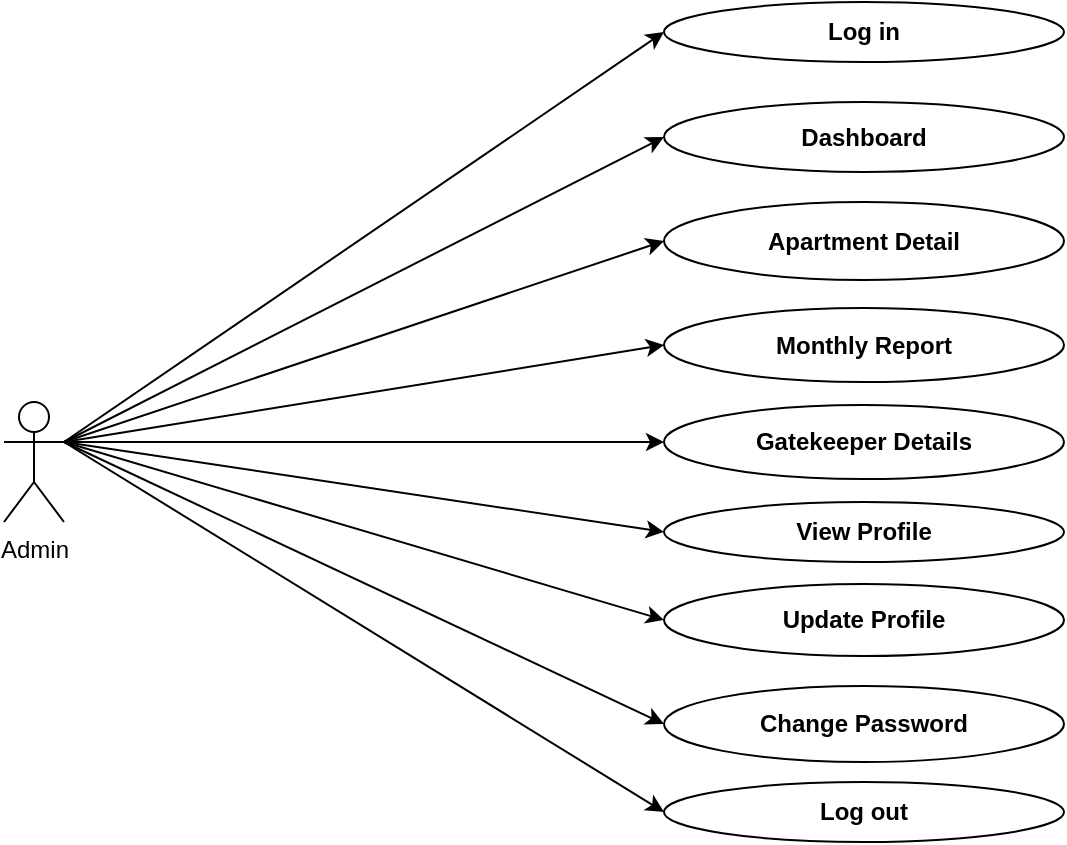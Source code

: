 <mxfile version="21.0.2" type="device"><diagram id="fM8VWKcXM1tvwKsz3N02" name="Page-1"><mxGraphModel dx="1147" dy="642" grid="1" gridSize="10" guides="1" tooltips="1" connect="1" arrows="1" fold="1" page="1" pageScale="1" pageWidth="827" pageHeight="1169" math="0" shadow="0"><root><mxCell id="0"/><mxCell id="1" parent="0"/><mxCell id="0Y7Hgx2AmaMHOm5b6pNO-1" value="Admin" style="shape=umlActor;verticalLabelPosition=bottom;verticalAlign=top;html=1;outlineConnect=0;" parent="1" vertex="1"><mxGeometry x="150" y="350" width="30" height="60" as="geometry"/></mxCell><mxCell id="0Y7Hgx2AmaMHOm5b6pNO-3" value="&lt;b&gt;Log in&lt;/b&gt;" style="ellipse;whiteSpace=wrap;html=1;" parent="1" vertex="1"><mxGeometry x="480" y="150" width="200" height="30" as="geometry"/></mxCell><mxCell id="0Y7Hgx2AmaMHOm5b6pNO-4" value="&lt;b&gt;Dashboard&lt;/b&gt;" style="ellipse;whiteSpace=wrap;html=1;" parent="1" vertex="1"><mxGeometry x="480" y="200" width="200" height="35" as="geometry"/></mxCell><mxCell id="0Y7Hgx2AmaMHOm5b6pNO-5" value="&lt;b&gt;Apartment Detail&lt;/b&gt;" style="ellipse;whiteSpace=wrap;html=1;" parent="1" vertex="1"><mxGeometry x="480" y="250" width="200" height="39" as="geometry"/></mxCell><mxCell id="0Y7Hgx2AmaMHOm5b6pNO-6" value="&lt;b&gt;Monthly Report&lt;/b&gt;" style="ellipse;whiteSpace=wrap;html=1;" parent="1" vertex="1"><mxGeometry x="480" y="303" width="200" height="37" as="geometry"/></mxCell><mxCell id="0Y7Hgx2AmaMHOm5b6pNO-7" value="&lt;b&gt;Gatekeeper Details&lt;/b&gt;" style="ellipse;whiteSpace=wrap;html=1;" parent="1" vertex="1"><mxGeometry x="480" y="351.5" width="200" height="37" as="geometry"/></mxCell><mxCell id="0Y7Hgx2AmaMHOm5b6pNO-8" value="&lt;b&gt;View Profile&lt;/b&gt;" style="ellipse;whiteSpace=wrap;html=1;" parent="1" vertex="1"><mxGeometry x="480" y="400" width="200" height="30" as="geometry"/></mxCell><mxCell id="0Y7Hgx2AmaMHOm5b6pNO-9" value="&lt;b style=&quot;border-color: var(--border-color);&quot;&gt;Update Profile&lt;/b&gt;" style="ellipse;whiteSpace=wrap;html=1;" parent="1" vertex="1"><mxGeometry x="480" y="441" width="200" height="36" as="geometry"/></mxCell><mxCell id="0Y7Hgx2AmaMHOm5b6pNO-10" value="&lt;b&gt;Change Password&lt;/b&gt;" style="ellipse;whiteSpace=wrap;html=1;" parent="1" vertex="1"><mxGeometry x="480" y="492" width="200" height="38" as="geometry"/></mxCell><mxCell id="0Y7Hgx2AmaMHOm5b6pNO-19" value="" style="endArrow=classic;html=1;rounded=0;entryX=0;entryY=0.5;entryDx=0;entryDy=0;" parent="1" target="0Y7Hgx2AmaMHOm5b6pNO-3" edge="1"><mxGeometry width="50" height="50" relative="1" as="geometry"><mxPoint x="180" y="370" as="sourcePoint"/><mxPoint x="230" y="320" as="targetPoint"/></mxGeometry></mxCell><mxCell id="0Y7Hgx2AmaMHOm5b6pNO-20" value="" style="endArrow=classic;html=1;rounded=0;entryX=0;entryY=0.5;entryDx=0;entryDy=0;" parent="1" target="0Y7Hgx2AmaMHOm5b6pNO-4" edge="1"><mxGeometry width="50" height="50" relative="1" as="geometry"><mxPoint x="180" y="370" as="sourcePoint"/><mxPoint x="350" y="300" as="targetPoint"/></mxGeometry></mxCell><mxCell id="0Y7Hgx2AmaMHOm5b6pNO-21" value="" style="endArrow=classic;html=1;rounded=0;entryX=0;entryY=0.5;entryDx=0;entryDy=0;" parent="1" target="0Y7Hgx2AmaMHOm5b6pNO-5" edge="1"><mxGeometry width="50" height="50" relative="1" as="geometry"><mxPoint x="180" y="370" as="sourcePoint"/><mxPoint x="410" y="310" as="targetPoint"/></mxGeometry></mxCell><mxCell id="0Y7Hgx2AmaMHOm5b6pNO-22" value="" style="endArrow=classic;html=1;rounded=0;entryX=0;entryY=0.5;entryDx=0;entryDy=0;" parent="1" target="0Y7Hgx2AmaMHOm5b6pNO-6" edge="1"><mxGeometry width="50" height="50" relative="1" as="geometry"><mxPoint x="180" y="370" as="sourcePoint"/><mxPoint x="350" y="380" as="targetPoint"/></mxGeometry></mxCell><mxCell id="0Y7Hgx2AmaMHOm5b6pNO-23" value="" style="endArrow=classic;html=1;rounded=0;entryX=0;entryY=0.5;entryDx=0;entryDy=0;" parent="1" target="0Y7Hgx2AmaMHOm5b6pNO-8" edge="1"><mxGeometry width="50" height="50" relative="1" as="geometry"><mxPoint x="180" y="370" as="sourcePoint"/><mxPoint x="350" y="380" as="targetPoint"/></mxGeometry></mxCell><mxCell id="0Y7Hgx2AmaMHOm5b6pNO-24" value="" style="endArrow=classic;html=1;rounded=0;entryX=0;entryY=0.5;entryDx=0;entryDy=0;" parent="1" target="0Y7Hgx2AmaMHOm5b6pNO-9" edge="1"><mxGeometry width="50" height="50" relative="1" as="geometry"><mxPoint x="180" y="370" as="sourcePoint"/><mxPoint x="350" y="470" as="targetPoint"/></mxGeometry></mxCell><mxCell id="0Y7Hgx2AmaMHOm5b6pNO-25" value="" style="endArrow=classic;html=1;rounded=0;entryX=0;entryY=0.5;entryDx=0;entryDy=0;" parent="1" target="0Y7Hgx2AmaMHOm5b6pNO-10" edge="1"><mxGeometry width="50" height="50" relative="1" as="geometry"><mxPoint x="180" y="370" as="sourcePoint"/><mxPoint x="340" y="500" as="targetPoint"/></mxGeometry></mxCell><mxCell id="UasqmcG-SEB3An6klzU4-1" value="" style="endArrow=classic;html=1;rounded=0;exitX=1;exitY=0.333;exitDx=0;exitDy=0;exitPerimeter=0;entryX=0;entryY=0.5;entryDx=0;entryDy=0;" edge="1" parent="1" source="0Y7Hgx2AmaMHOm5b6pNO-1" target="0Y7Hgx2AmaMHOm5b6pNO-7"><mxGeometry width="50" height="50" relative="1" as="geometry"><mxPoint x="400" y="380" as="sourcePoint"/><mxPoint x="450" y="330" as="targetPoint"/></mxGeometry></mxCell><mxCell id="UasqmcG-SEB3An6klzU4-5" value="&lt;b&gt;Log out&lt;/b&gt;" style="ellipse;whiteSpace=wrap;html=1;" vertex="1" parent="1"><mxGeometry x="480" y="540" width="200" height="30" as="geometry"/></mxCell><mxCell id="UasqmcG-SEB3An6klzU4-6" value="" style="endArrow=classic;html=1;rounded=0;entryX=0;entryY=0.5;entryDx=0;entryDy=0;" edge="1" parent="1" target="UasqmcG-SEB3An6klzU4-5"><mxGeometry width="50" height="50" relative="1" as="geometry"><mxPoint x="180" y="370" as="sourcePoint"/><mxPoint x="590" y="450" as="targetPoint"/></mxGeometry></mxCell></root></mxGraphModel></diagram></mxfile>